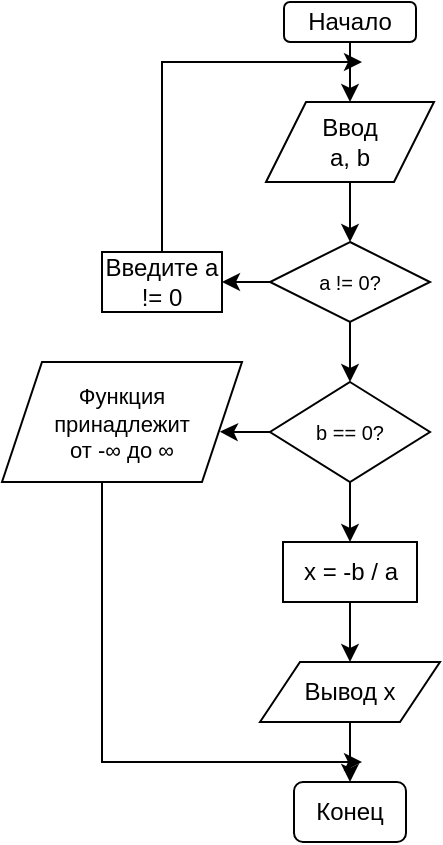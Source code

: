 <mxfile version="24.7.16">
  <diagram name="Страница — 1" id="CZqIlw1WKpCL9pBCM0su">
    <mxGraphModel dx="921" dy="510" grid="1" gridSize="10" guides="1" tooltips="1" connect="1" arrows="1" fold="1" page="1" pageScale="1" pageWidth="827" pageHeight="1169" math="0" shadow="0">
      <root>
        <mxCell id="0" />
        <mxCell id="1" parent="0" />
        <mxCell id="Mib6mY39_a-6S-myUjCX-2" style="edgeStyle=orthogonalEdgeStyle;rounded=0;orthogonalLoop=1;jettySize=auto;html=1;" parent="1" source="Mib6mY39_a-6S-myUjCX-1" edge="1">
          <mxGeometry relative="1" as="geometry">
            <mxPoint x="414" y="70" as="targetPoint" />
          </mxGeometry>
        </mxCell>
        <mxCell id="Mib6mY39_a-6S-myUjCX-1" value="Начало" style="rounded=1;whiteSpace=wrap;html=1;" parent="1" vertex="1">
          <mxGeometry x="381" y="20" width="66" height="20" as="geometry" />
        </mxCell>
        <mxCell id="LWeBQlWpEj3kCwx_MKEo-3" style="edgeStyle=orthogonalEdgeStyle;rounded=0;orthogonalLoop=1;jettySize=auto;html=1;" edge="1" parent="1" source="Mib6mY39_a-6S-myUjCX-4" target="LWeBQlWpEj3kCwx_MKEo-4">
          <mxGeometry relative="1" as="geometry">
            <mxPoint x="414" y="140" as="targetPoint" />
          </mxGeometry>
        </mxCell>
        <mxCell id="Mib6mY39_a-6S-myUjCX-4" value="Ввод&lt;div&gt;a, b&lt;/div&gt;" style="shape=parallelogram;perimeter=parallelogramPerimeter;whiteSpace=wrap;html=1;fixedSize=1;" parent="1" vertex="1">
          <mxGeometry x="372" y="70" width="84" height="40" as="geometry" />
        </mxCell>
        <mxCell id="LWeBQlWpEj3kCwx_MKEo-6" style="edgeStyle=orthogonalEdgeStyle;rounded=0;orthogonalLoop=1;jettySize=auto;html=1;" edge="1" parent="1" source="LWeBQlWpEj3kCwx_MKEo-2">
          <mxGeometry relative="1" as="geometry">
            <mxPoint x="420" y="50" as="targetPoint" />
            <Array as="points">
              <mxPoint x="320" y="50" />
            </Array>
          </mxGeometry>
        </mxCell>
        <mxCell id="LWeBQlWpEj3kCwx_MKEo-2" value="Введите a&lt;div&gt;!= 0&lt;/div&gt;" style="rounded=0;whiteSpace=wrap;html=1;" vertex="1" parent="1">
          <mxGeometry x="290" y="145" width="60" height="30" as="geometry" />
        </mxCell>
        <mxCell id="LWeBQlWpEj3kCwx_MKEo-5" style="edgeStyle=orthogonalEdgeStyle;rounded=0;orthogonalLoop=1;jettySize=auto;html=1;entryX=1;entryY=0.5;entryDx=0;entryDy=0;" edge="1" parent="1" source="LWeBQlWpEj3kCwx_MKEo-4" target="LWeBQlWpEj3kCwx_MKEo-2">
          <mxGeometry relative="1" as="geometry" />
        </mxCell>
        <mxCell id="LWeBQlWpEj3kCwx_MKEo-11" style="edgeStyle=orthogonalEdgeStyle;rounded=0;orthogonalLoop=1;jettySize=auto;html=1;entryX=0.5;entryY=0;entryDx=0;entryDy=0;" edge="1" parent="1" source="LWeBQlWpEj3kCwx_MKEo-4" target="LWeBQlWpEj3kCwx_MKEo-9">
          <mxGeometry relative="1" as="geometry" />
        </mxCell>
        <mxCell id="LWeBQlWpEj3kCwx_MKEo-4" value="&lt;font style=&quot;font-size: 10px;&quot;&gt;а != 0?&lt;/font&gt;" style="rhombus;whiteSpace=wrap;html=1;" vertex="1" parent="1">
          <mxGeometry x="374" y="140" width="80" height="40" as="geometry" />
        </mxCell>
        <mxCell id="LWeBQlWpEj3kCwx_MKEo-13" style="edgeStyle=orthogonalEdgeStyle;rounded=0;orthogonalLoop=1;jettySize=auto;html=1;entryX=0.908;entryY=0.581;entryDx=0;entryDy=0;entryPerimeter=0;" edge="1" parent="1" source="LWeBQlWpEj3kCwx_MKEo-9" target="LWeBQlWpEj3kCwx_MKEo-21">
          <mxGeometry relative="1" as="geometry">
            <mxPoint x="350" y="235" as="targetPoint" />
          </mxGeometry>
        </mxCell>
        <mxCell id="LWeBQlWpEj3kCwx_MKEo-15" style="edgeStyle=orthogonalEdgeStyle;rounded=0;orthogonalLoop=1;jettySize=auto;html=1;entryX=0.5;entryY=0;entryDx=0;entryDy=0;" edge="1" parent="1" source="LWeBQlWpEj3kCwx_MKEo-9">
          <mxGeometry relative="1" as="geometry">
            <mxPoint x="414" y="290" as="targetPoint" />
          </mxGeometry>
        </mxCell>
        <mxCell id="LWeBQlWpEj3kCwx_MKEo-9" value="&lt;font style=&quot;font-size: 10px;&quot;&gt;b == 0?&lt;/font&gt;" style="rhombus;whiteSpace=wrap;html=1;" vertex="1" parent="1">
          <mxGeometry x="374" y="210" width="80" height="50" as="geometry" />
        </mxCell>
        <mxCell id="LWeBQlWpEj3kCwx_MKEo-18" style="edgeStyle=orthogonalEdgeStyle;rounded=0;orthogonalLoop=1;jettySize=auto;html=1;entryX=0.5;entryY=0;entryDx=0;entryDy=0;" edge="1" parent="1" source="LWeBQlWpEj3kCwx_MKEo-16" target="LWeBQlWpEj3kCwx_MKEo-17">
          <mxGeometry relative="1" as="geometry" />
        </mxCell>
        <mxCell id="LWeBQlWpEj3kCwx_MKEo-16" value="x = -b / a" style="rounded=0;whiteSpace=wrap;html=1;" vertex="1" parent="1">
          <mxGeometry x="380.5" y="290" width="67" height="30" as="geometry" />
        </mxCell>
        <mxCell id="LWeBQlWpEj3kCwx_MKEo-23" style="edgeStyle=orthogonalEdgeStyle;rounded=0;orthogonalLoop=1;jettySize=auto;html=1;entryX=0.5;entryY=0;entryDx=0;entryDy=0;" edge="1" parent="1" source="LWeBQlWpEj3kCwx_MKEo-17" target="LWeBQlWpEj3kCwx_MKEo-22">
          <mxGeometry relative="1" as="geometry" />
        </mxCell>
        <mxCell id="LWeBQlWpEj3kCwx_MKEo-17" value="Вывод x" style="shape=parallelogram;perimeter=parallelogramPerimeter;whiteSpace=wrap;html=1;fixedSize=1;" vertex="1" parent="1">
          <mxGeometry x="369" y="350" width="90" height="30" as="geometry" />
        </mxCell>
        <mxCell id="LWeBQlWpEj3kCwx_MKEo-24" style="edgeStyle=orthogonalEdgeStyle;rounded=0;orthogonalLoop=1;jettySize=auto;html=1;" edge="1" parent="1" source="LWeBQlWpEj3kCwx_MKEo-21">
          <mxGeometry relative="1" as="geometry">
            <mxPoint x="420" y="400" as="targetPoint" />
            <Array as="points">
              <mxPoint x="290" y="400" />
              <mxPoint x="386" y="400" />
            </Array>
          </mxGeometry>
        </mxCell>
        <mxCell id="LWeBQlWpEj3kCwx_MKEo-21" value="&lt;font style=&quot;font-size: 11px;&quot;&gt;Функция&lt;/font&gt;&lt;div&gt;&lt;font style=&quot;font-size: 11px;&quot;&gt;принадлежит&lt;/font&gt;&lt;div style=&quot;font-size: 11px;&quot;&gt;от -&lt;span style=&quot;font-family: &amp;quot;Google Sans&amp;quot;, Arial, sans-serif; text-align: left;&quot;&gt;∞ до&amp;nbsp;&lt;/span&gt;&lt;span style=&quot;font-family: &amp;quot;Google Sans&amp;quot;, Arial, sans-serif; text-align: left;&quot;&gt;∞&lt;/span&gt;&lt;/div&gt;&lt;/div&gt;" style="shape=parallelogram;perimeter=parallelogramPerimeter;whiteSpace=wrap;html=1;fixedSize=1;" vertex="1" parent="1">
          <mxGeometry x="240" y="200" width="120" height="60" as="geometry" />
        </mxCell>
        <mxCell id="LWeBQlWpEj3kCwx_MKEo-22" value="Конец" style="rounded=1;whiteSpace=wrap;html=1;" vertex="1" parent="1">
          <mxGeometry x="386" y="410" width="56" height="30" as="geometry" />
        </mxCell>
      </root>
    </mxGraphModel>
  </diagram>
</mxfile>
